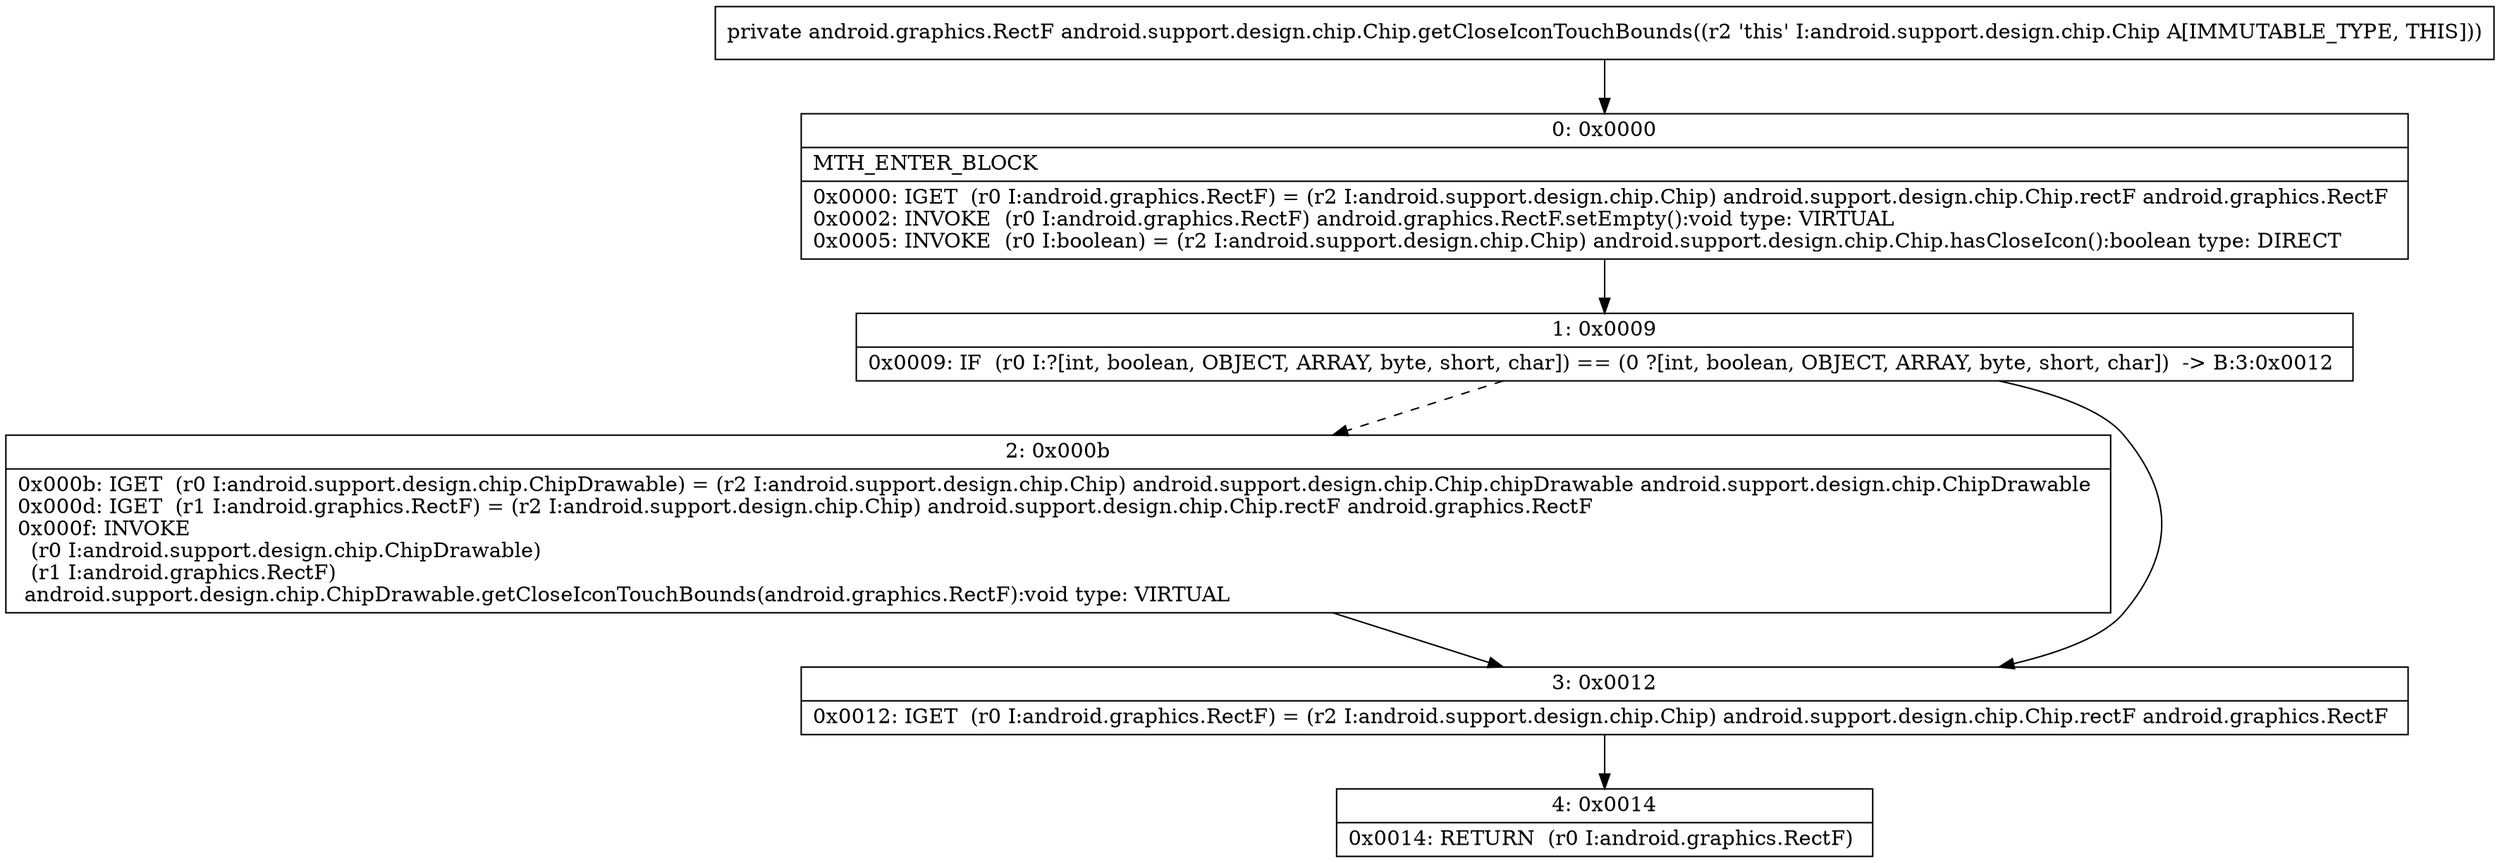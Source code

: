digraph "CFG forandroid.support.design.chip.Chip.getCloseIconTouchBounds()Landroid\/graphics\/RectF;" {
Node_0 [shape=record,label="{0\:\ 0x0000|MTH_ENTER_BLOCK\l|0x0000: IGET  (r0 I:android.graphics.RectF) = (r2 I:android.support.design.chip.Chip) android.support.design.chip.Chip.rectF android.graphics.RectF \l0x0002: INVOKE  (r0 I:android.graphics.RectF) android.graphics.RectF.setEmpty():void type: VIRTUAL \l0x0005: INVOKE  (r0 I:boolean) = (r2 I:android.support.design.chip.Chip) android.support.design.chip.Chip.hasCloseIcon():boolean type: DIRECT \l}"];
Node_1 [shape=record,label="{1\:\ 0x0009|0x0009: IF  (r0 I:?[int, boolean, OBJECT, ARRAY, byte, short, char]) == (0 ?[int, boolean, OBJECT, ARRAY, byte, short, char])  \-\> B:3:0x0012 \l}"];
Node_2 [shape=record,label="{2\:\ 0x000b|0x000b: IGET  (r0 I:android.support.design.chip.ChipDrawable) = (r2 I:android.support.design.chip.Chip) android.support.design.chip.Chip.chipDrawable android.support.design.chip.ChipDrawable \l0x000d: IGET  (r1 I:android.graphics.RectF) = (r2 I:android.support.design.chip.Chip) android.support.design.chip.Chip.rectF android.graphics.RectF \l0x000f: INVOKE  \l  (r0 I:android.support.design.chip.ChipDrawable)\l  (r1 I:android.graphics.RectF)\l android.support.design.chip.ChipDrawable.getCloseIconTouchBounds(android.graphics.RectF):void type: VIRTUAL \l}"];
Node_3 [shape=record,label="{3\:\ 0x0012|0x0012: IGET  (r0 I:android.graphics.RectF) = (r2 I:android.support.design.chip.Chip) android.support.design.chip.Chip.rectF android.graphics.RectF \l}"];
Node_4 [shape=record,label="{4\:\ 0x0014|0x0014: RETURN  (r0 I:android.graphics.RectF) \l}"];
MethodNode[shape=record,label="{private android.graphics.RectF android.support.design.chip.Chip.getCloseIconTouchBounds((r2 'this' I:android.support.design.chip.Chip A[IMMUTABLE_TYPE, THIS])) }"];
MethodNode -> Node_0;
Node_0 -> Node_1;
Node_1 -> Node_2[style=dashed];
Node_1 -> Node_3;
Node_2 -> Node_3;
Node_3 -> Node_4;
}

